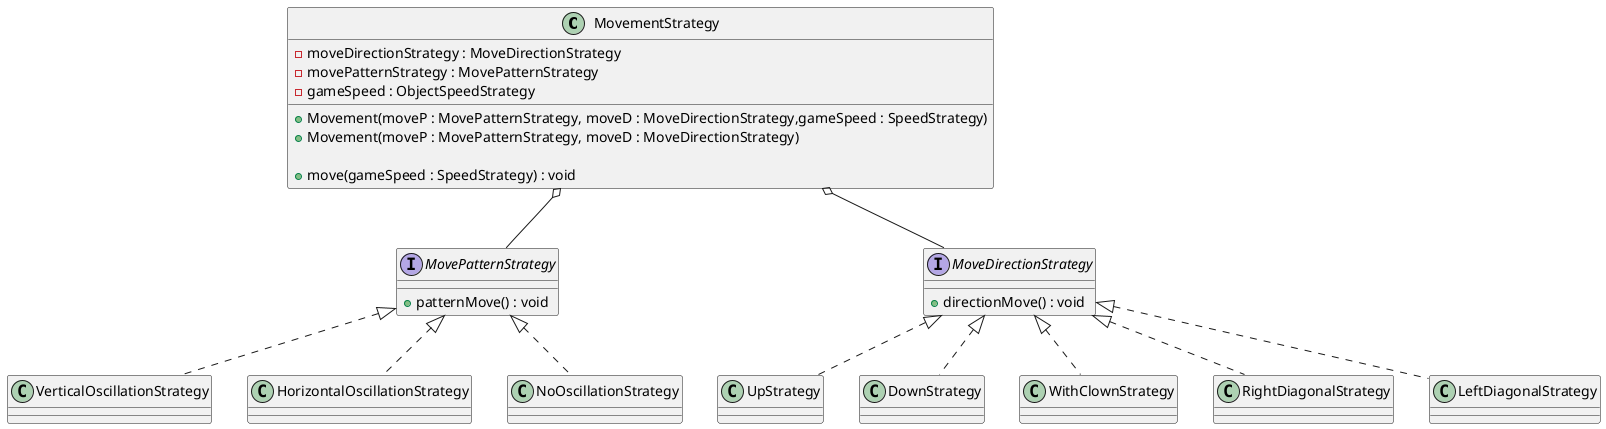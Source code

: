 @startuml MovementStrategy

class MovementStrategy{
    -moveDirectionStrategy : MoveDirectionStrategy
    -movePatternStrategy : MovePatternStrategy
    -gameSpeed : ObjectSpeedStrategy
    +Movement(moveP : MovePatternStrategy, moveD : MoveDirectionStrategy,gameSpeed : SpeedStrategy)
    +Movement(moveP : MovePatternStrategy, moveD : MoveDirectionStrategy) 
    /'second constructor to make a movement without speed aka difault speed?'/

    +move(gameSpeed : SpeedStrategy) : void
}


interface MovePatternStrategy { 
    +patternMove() : void
}

class VerticalOscillationStrategy { 

}

class HorizontalOscillationStrategy { 
    
}

class NoOscillationStrategy { 
    
}

interface MoveDirectionStrategy{
    +directionMove() : void
}

class UpStrategy{

}

class DownStrategy{

}

class WithClownStrategy{

}

class RightDiagonalStrategy {

}

class LeftDiagonalStrategy {

}

MovementStrategy o-- MoveDirectionStrategy
MovementStrategy o-- MovePatternStrategy



MoveDirectionStrategy <|.. UpStrategy 
MoveDirectionStrategy <|.. DownStrategy 
MoveDirectionStrategy <|.. WithClownStrategy 
MoveDirectionStrategy <|.. RightDiagonalStrategy 
MoveDirectionStrategy <|.. LeftDiagonalStrategy 


MovePatternStrategy <|.. NoOscillationStrategy
MovePatternStrategy <|.. VerticalOscillationStrategy
MovePatternStrategy <|.. HorizontalOscillationStrategy

@enduml